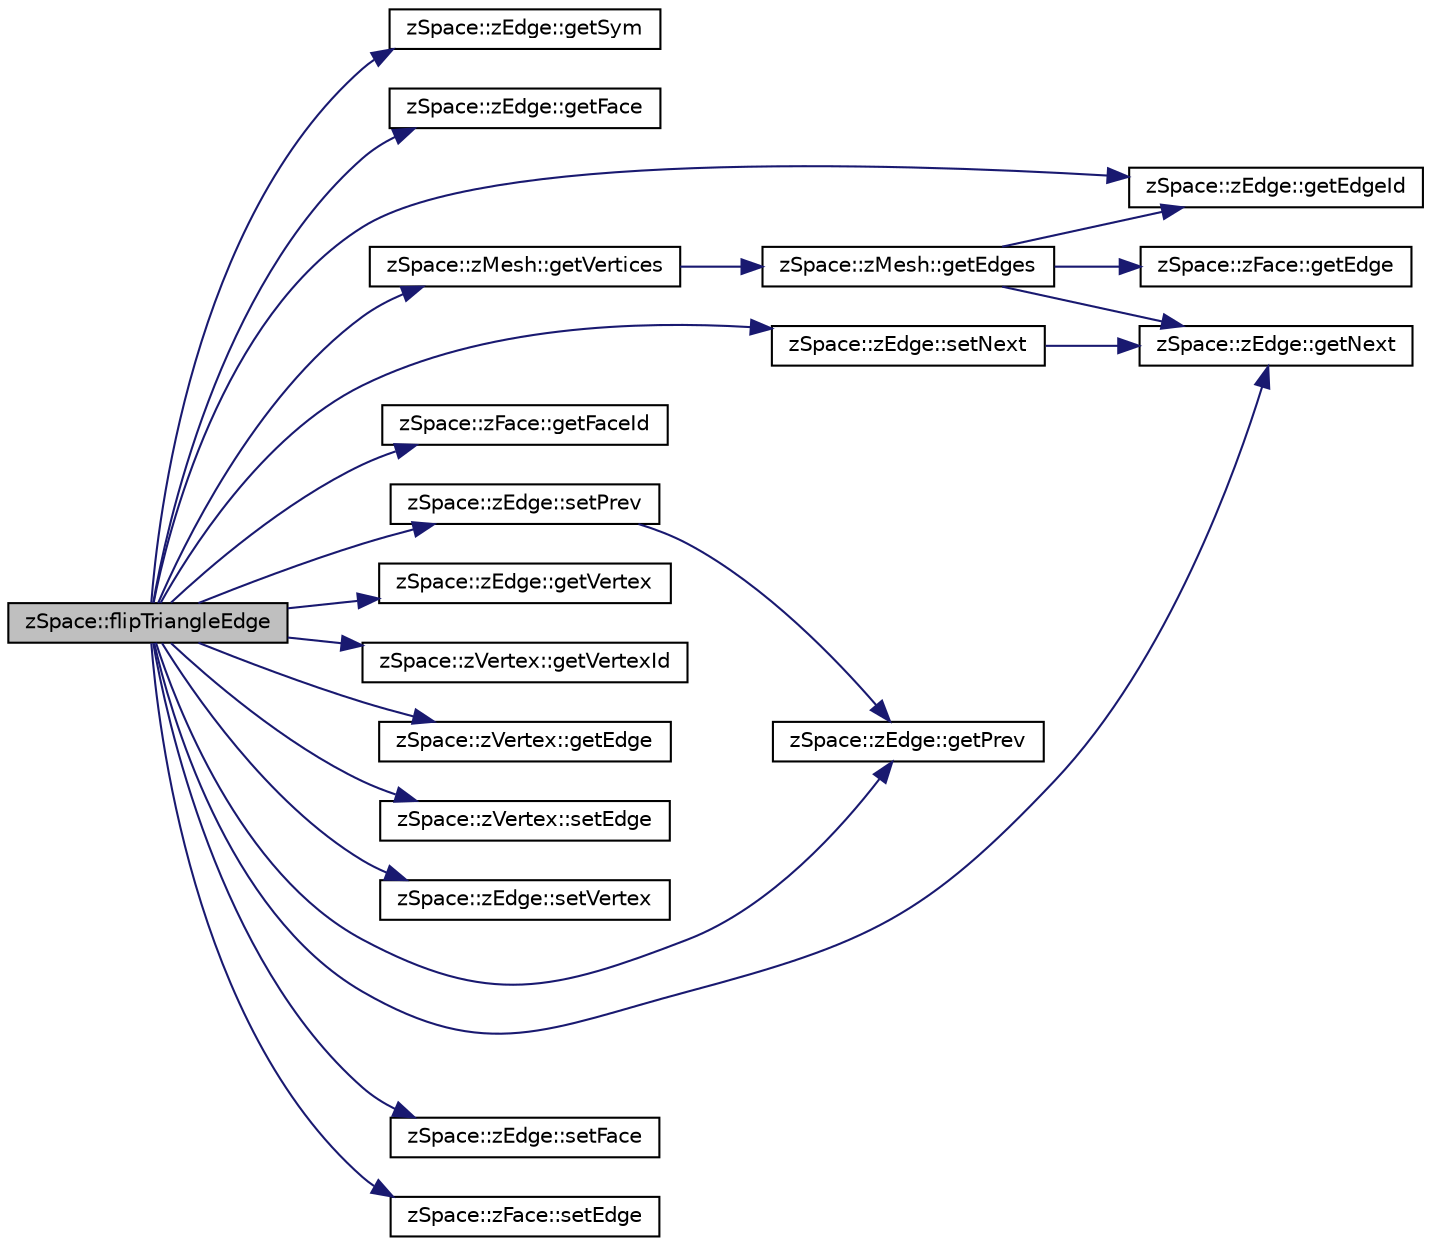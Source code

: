 digraph "zSpace::flipTriangleEdge"
{
 // LATEX_PDF_SIZE
  edge [fontname="Helvetica",fontsize="10",labelfontname="Helvetica",labelfontsize="10"];
  node [fontname="Helvetica",fontsize="10",shape=record];
  rankdir="LR";
  Node281 [label="zSpace::flipTriangleEdge",height=0.2,width=0.4,color="black", fillcolor="grey75", style="filled", fontcolor="black",tooltip="This method flips the edge shared bettwen two rainglua faces."];
  Node281 -> Node282 [color="midnightblue",fontsize="10",style="solid",fontname="Helvetica"];
  Node282 [label="zSpace::zEdge::getSym",height=0.2,width=0.4,color="black", fillcolor="white", style="filled",URL="$classz_space_1_1z_edge.html#a461679ac74cc371ad32e94092848f536",tooltip="This method returns the symmetry edge of current zEdge."];
  Node281 -> Node283 [color="midnightblue",fontsize="10",style="solid",fontname="Helvetica"];
  Node283 [label="zSpace::zEdge::getFace",height=0.2,width=0.4,color="black", fillcolor="white", style="filled",URL="$classz_space_1_1z_edge.html#a5646e5bc6a828a39ea287c3c78cfefc9",tooltip="This method returns the face pointed to by the current zEdge."];
  Node281 -> Node284 [color="midnightblue",fontsize="10",style="solid",fontname="Helvetica"];
  Node284 [label="zSpace::zMesh::getVertices",height=0.2,width=0.4,color="black", fillcolor="white", style="filled",URL="$classz_space_1_1z_mesh.html#aa3010b8075e42f14efd4c3605085093b",tooltip="This method gets the vertices attached to input zEdge or zFace."];
  Node284 -> Node285 [color="midnightblue",fontsize="10",style="solid",fontname="Helvetica"];
  Node285 [label="zSpace::zMesh::getEdges",height=0.2,width=0.4,color="black", fillcolor="white", style="filled",URL="$classz_space_1_1z_mesh.html#aa705d823873a948a1b62723f24a921b2",tooltip="This method gets the edges of a zFace."];
  Node285 -> Node286 [color="midnightblue",fontsize="10",style="solid",fontname="Helvetica"];
  Node286 [label="zSpace::zFace::getEdge",height=0.2,width=0.4,color="black", fillcolor="white", style="filled",URL="$classz_space_1_1z_face.html#a69a14a515b179226aad1cbc3d7663163",tooltip="This method returns the associated edge of current zFace."];
  Node285 -> Node287 [color="midnightblue",fontsize="10",style="solid",fontname="Helvetica"];
  Node287 [label="zSpace::zEdge::getEdgeId",height=0.2,width=0.4,color="black", fillcolor="white", style="filled",URL="$classz_space_1_1z_edge.html#acd6947ccba055fa6c31d6d386fe68e12",tooltip="This method returns the edgeId of current zEdge."];
  Node285 -> Node288 [color="midnightblue",fontsize="10",style="solid",fontname="Helvetica"];
  Node288 [label="zSpace::zEdge::getNext",height=0.2,width=0.4,color="black", fillcolor="white", style="filled",URL="$classz_space_1_1z_edge.html#a3bce594c06fc4450ce8af3c0b98e2ae3",tooltip="This method returns the next edge of current zEdge."];
  Node281 -> Node289 [color="midnightblue",fontsize="10",style="solid",fontname="Helvetica"];
  Node289 [label="zSpace::zFace::getFaceId",height=0.2,width=0.4,color="black", fillcolor="white", style="filled",URL="$classz_space_1_1z_face.html#a117849660e4f7f800a8562a61964c8e9",tooltip="This method returns the faceId of current zFace."];
  Node281 -> Node288 [color="midnightblue",fontsize="10",style="solid",fontname="Helvetica"];
  Node281 -> Node290 [color="midnightblue",fontsize="10",style="solid",fontname="Helvetica"];
  Node290 [label="zSpace::zEdge::getPrev",height=0.2,width=0.4,color="black", fillcolor="white", style="filled",URL="$classz_space_1_1z_edge.html#a01d9d153f7c5ec381474e815384f7d30",tooltip="This method returns the previous edge of current zEdge."];
  Node281 -> Node291 [color="midnightblue",fontsize="10",style="solid",fontname="Helvetica"];
  Node291 [label="zSpace::zEdge::getVertex",height=0.2,width=0.4,color="black", fillcolor="white", style="filled",URL="$classz_space_1_1z_edge.html#a07c082aa54f78145fdcd5e5e4bb889f1",tooltip="This method returns the vertex pointed to by the current zEdge."];
  Node281 -> Node292 [color="midnightblue",fontsize="10",style="solid",fontname="Helvetica"];
  Node292 [label="zSpace::zVertex::getVertexId",height=0.2,width=0.4,color="black", fillcolor="white", style="filled",URL="$classz_space_1_1z_vertex.html#ae6637ab378719b6c68c8237777fd065e",tooltip="This method returns the vertexId of current zVertex."];
  Node281 -> Node293 [color="midnightblue",fontsize="10",style="solid",fontname="Helvetica"];
  Node293 [label="zSpace::zVertex::getEdge",height=0.2,width=0.4,color="black", fillcolor="white", style="filled",URL="$classz_space_1_1z_vertex.html#a7d187864963f642666b8c3bcfecee6e9",tooltip="This method returns the associated edge of current zVertex."];
  Node281 -> Node294 [color="midnightblue",fontsize="10",style="solid",fontname="Helvetica"];
  Node294 [label="zSpace::zVertex::setEdge",height=0.2,width=0.4,color="black", fillcolor="white", style="filled",URL="$classz_space_1_1z_vertex.html#a5fdd172f3ae9dcb71b720574f05ca037",tooltip="This method sets the associated edge of current zVertex to the the input edge."];
  Node281 -> Node295 [color="midnightblue",fontsize="10",style="solid",fontname="Helvetica"];
  Node295 [label="zSpace::zEdge::setVertex",height=0.2,width=0.4,color="black", fillcolor="white", style="filled",URL="$classz_space_1_1z_edge.html#a93530eb3a1da2c02225f30e011db6b7f",tooltip="This method sets the vertex pointed to by the current zEdge to the the input zVertex."];
  Node281 -> Node296 [color="midnightblue",fontsize="10",style="solid",fontname="Helvetica"];
  Node296 [label="zSpace::zEdge::setNext",height=0.2,width=0.4,color="black", fillcolor="white", style="filled",URL="$classz_space_1_1z_edge.html#a5998712a83b56abd65880f3125f0d3c9",tooltip="This method sets the next edge of current zEdge to the the input edge."];
  Node296 -> Node288 [color="midnightblue",fontsize="10",style="solid",fontname="Helvetica"];
  Node281 -> Node297 [color="midnightblue",fontsize="10",style="solid",fontname="Helvetica"];
  Node297 [label="zSpace::zEdge::setPrev",height=0.2,width=0.4,color="black", fillcolor="white", style="filled",URL="$classz_space_1_1z_edge.html#af97abc7295676b01bc278123c86ba0b9",tooltip="This method sets the previous edge of current zEdge to the the input edge."];
  Node297 -> Node290 [color="midnightblue",fontsize="10",style="solid",fontname="Helvetica"];
  Node281 -> Node298 [color="midnightblue",fontsize="10",style="solid",fontname="Helvetica"];
  Node298 [label="zSpace::zEdge::setFace",height=0.2,width=0.4,color="black", fillcolor="white", style="filled",URL="$classz_space_1_1z_edge.html#a7e75a5d8239e9ffc5e5f3104db769519",tooltip="This method sets the face pointed to by the current zEdge to the the input zFace."];
  Node281 -> Node299 [color="midnightblue",fontsize="10",style="solid",fontname="Helvetica"];
  Node299 [label="zSpace::zFace::setEdge",height=0.2,width=0.4,color="black", fillcolor="white", style="filled",URL="$classz_space_1_1z_face.html#a3701746b7939f7e780ed042bad050ad7",tooltip="This method sets the associated edge of current zFace to the the input edge."];
  Node281 -> Node287 [color="midnightblue",fontsize="10",style="solid",fontname="Helvetica"];
}
